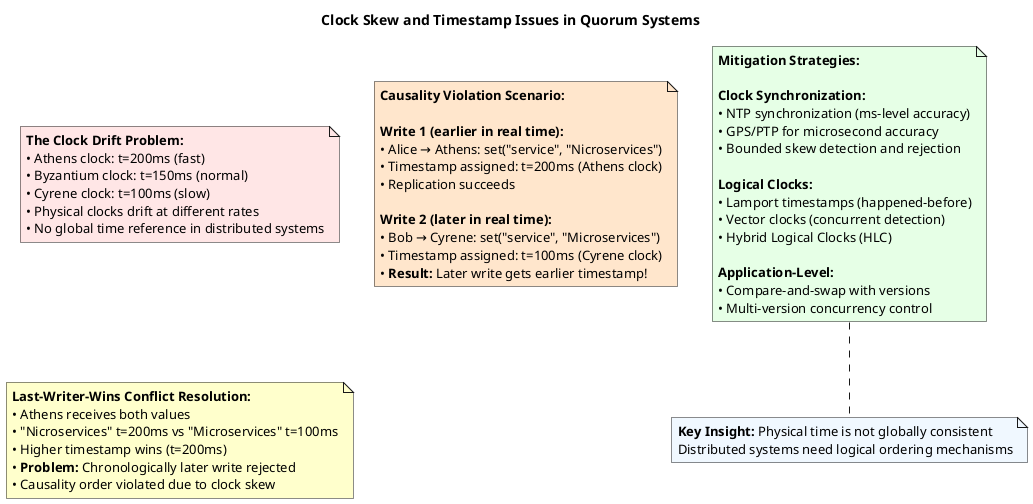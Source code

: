 @startuml

title Clock Skew and Timestamp Issues in Quorum Systems

note as ClockProblem #FFE6E6
**The Clock Drift Problem:**
• Athens clock: t=200ms (fast)
• Byzantium clock: t=150ms (normal)
• Cyrene clock: t=100ms (slow)
• Physical clocks drift at different rates
• No global time reference in distributed systems
end note

note as CausalityViolation #FFE6CC
**Causality Violation Scenario:**

**Write 1 (earlier in real time):**
• Alice → Athens: set("service", "Nicroservices")
• Timestamp assigned: t=200ms (Athens clock)
• Replication succeeds

**Write 2 (later in real time):**
• Bob → Cyrene: set("service", "Microservices")
• Timestamp assigned: t=100ms (Cyrene clock)
• **Result:** Later write gets earlier timestamp!
end note

note as ConflictResolution #FFFFCC
**Last-Writer-Wins Conflict Resolution:**
• Athens receives both values
• "Nicroservices" t=200ms vs "Microservices" t=100ms
• Higher timestamp wins (t=200ms)
• **Problem:** Chronologically later write rejected
• Causality order violated due to clock skew
end note

note as Solutions #E6FFE6
**Mitigation Strategies:**

**Clock Synchronization:**
• NTP synchronization (ms-level accuracy)
• GPS/PTP for microsecond accuracy
• Bounded skew detection and rejection

**Logical Clocks:**
• Lamport timestamps (happened-before)
• Vector clocks (concurrent detection)
• Hybrid Logical Clocks (HLC)

**Application-Level:**
• Compare-and-swap with versions
• Multi-version concurrency control
end note

note bottom #F0F8FF
**Key Insight:** Physical time is not globally consistent
Distributed systems need logical ordering mechanisms
end note

@enduml 